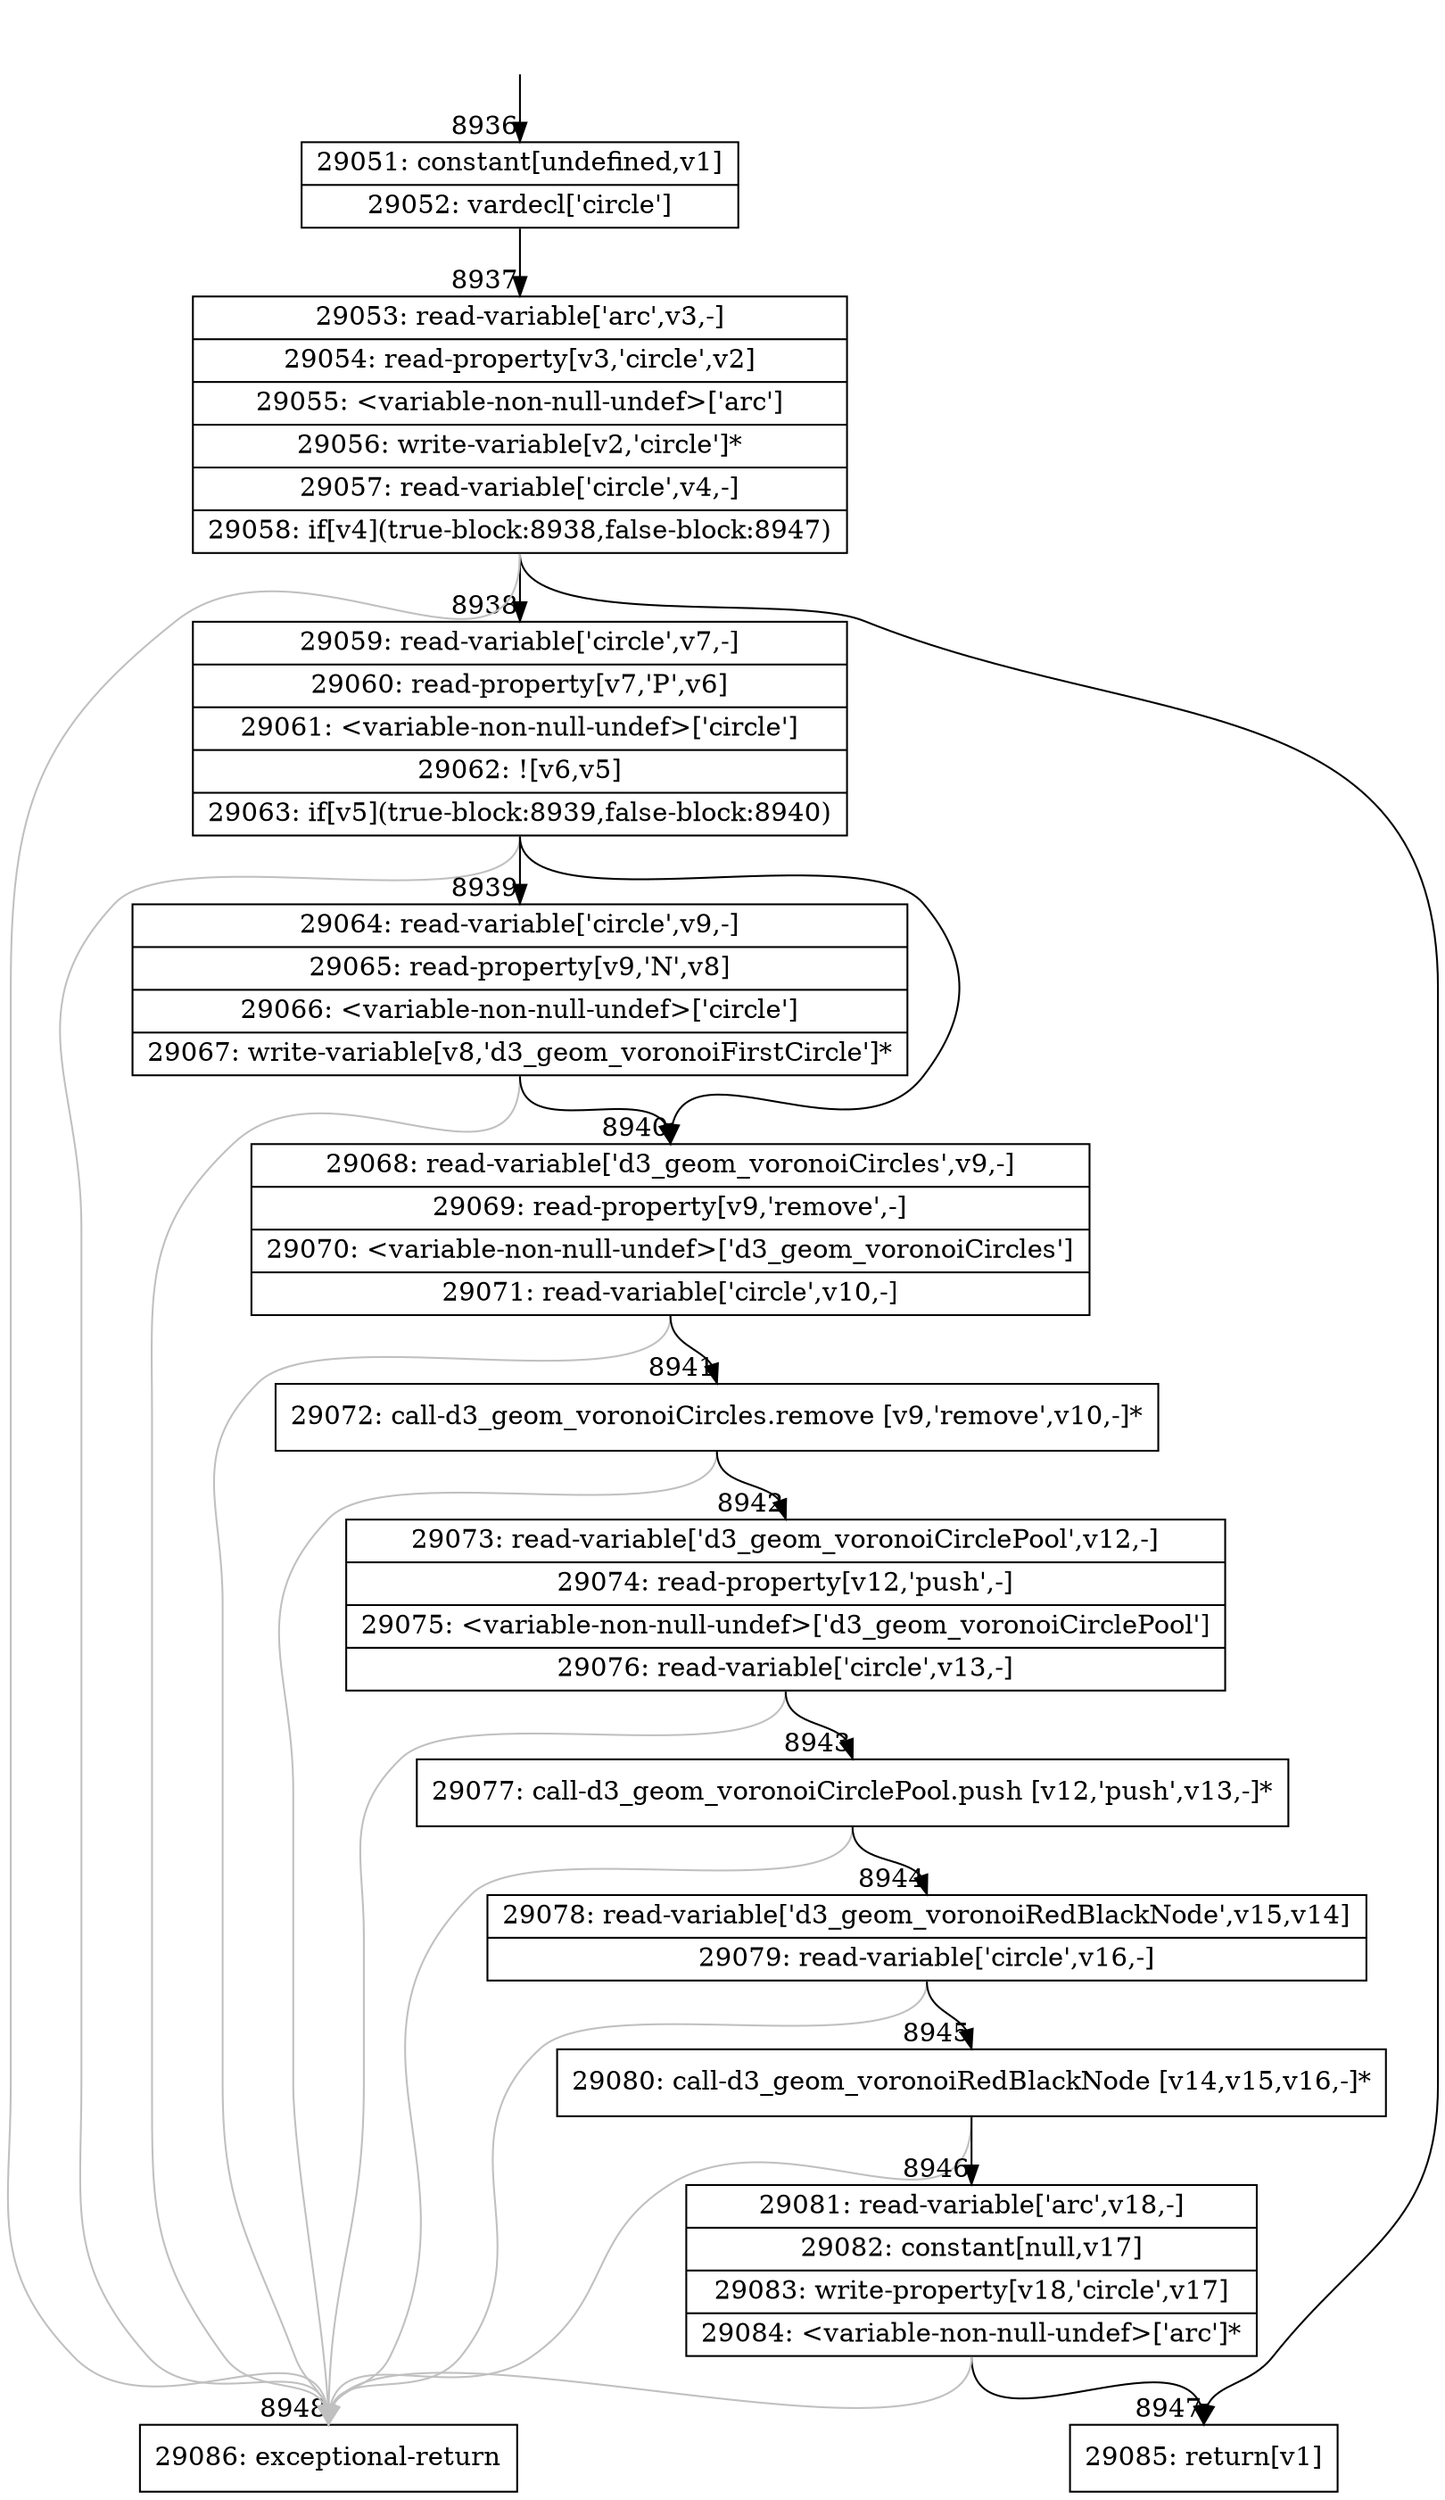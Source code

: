 digraph {
rankdir="TD"
BB_entry834[shape=none,label=""];
BB_entry834 -> BB8936 [tailport=s, headport=n, headlabel="    8936"]
BB8936 [shape=record label="{29051: constant[undefined,v1]|29052: vardecl['circle']}" ] 
BB8936 -> BB8937 [tailport=s, headport=n, headlabel="      8937"]
BB8937 [shape=record label="{29053: read-variable['arc',v3,-]|29054: read-property[v3,'circle',v2]|29055: \<variable-non-null-undef\>['arc']|29056: write-variable[v2,'circle']*|29057: read-variable['circle',v4,-]|29058: if[v4](true-block:8938,false-block:8947)}" ] 
BB8937 -> BB8938 [tailport=s, headport=n, headlabel="      8938"]
BB8937 -> BB8947 [tailport=s, headport=n, headlabel="      8947"]
BB8937 -> BB8948 [tailport=s, headport=n, color=gray, headlabel="      8948"]
BB8938 [shape=record label="{29059: read-variable['circle',v7,-]|29060: read-property[v7,'P',v6]|29061: \<variable-non-null-undef\>['circle']|29062: ![v6,v5]|29063: if[v5](true-block:8939,false-block:8940)}" ] 
BB8938 -> BB8939 [tailport=s, headport=n, headlabel="      8939"]
BB8938 -> BB8940 [tailport=s, headport=n, headlabel="      8940"]
BB8938 -> BB8948 [tailport=s, headport=n, color=gray]
BB8939 [shape=record label="{29064: read-variable['circle',v9,-]|29065: read-property[v9,'N',v8]|29066: \<variable-non-null-undef\>['circle']|29067: write-variable[v8,'d3_geom_voronoiFirstCircle']*}" ] 
BB8939 -> BB8940 [tailport=s, headport=n]
BB8939 -> BB8948 [tailport=s, headport=n, color=gray]
BB8940 [shape=record label="{29068: read-variable['d3_geom_voronoiCircles',v9,-]|29069: read-property[v9,'remove',-]|29070: \<variable-non-null-undef\>['d3_geom_voronoiCircles']|29071: read-variable['circle',v10,-]}" ] 
BB8940 -> BB8941 [tailport=s, headport=n, headlabel="      8941"]
BB8940 -> BB8948 [tailport=s, headport=n, color=gray]
BB8941 [shape=record label="{29072: call-d3_geom_voronoiCircles.remove [v9,'remove',v10,-]*}" ] 
BB8941 -> BB8942 [tailport=s, headport=n, headlabel="      8942"]
BB8941 -> BB8948 [tailport=s, headport=n, color=gray]
BB8942 [shape=record label="{29073: read-variable['d3_geom_voronoiCirclePool',v12,-]|29074: read-property[v12,'push',-]|29075: \<variable-non-null-undef\>['d3_geom_voronoiCirclePool']|29076: read-variable['circle',v13,-]}" ] 
BB8942 -> BB8943 [tailport=s, headport=n, headlabel="      8943"]
BB8942 -> BB8948 [tailport=s, headport=n, color=gray]
BB8943 [shape=record label="{29077: call-d3_geom_voronoiCirclePool.push [v12,'push',v13,-]*}" ] 
BB8943 -> BB8944 [tailport=s, headport=n, headlabel="      8944"]
BB8943 -> BB8948 [tailport=s, headport=n, color=gray]
BB8944 [shape=record label="{29078: read-variable['d3_geom_voronoiRedBlackNode',v15,v14]|29079: read-variable['circle',v16,-]}" ] 
BB8944 -> BB8945 [tailport=s, headport=n, headlabel="      8945"]
BB8944 -> BB8948 [tailport=s, headport=n, color=gray]
BB8945 [shape=record label="{29080: call-d3_geom_voronoiRedBlackNode [v14,v15,v16,-]*}" ] 
BB8945 -> BB8946 [tailport=s, headport=n, headlabel="      8946"]
BB8945 -> BB8948 [tailport=s, headport=n, color=gray]
BB8946 [shape=record label="{29081: read-variable['arc',v18,-]|29082: constant[null,v17]|29083: write-property[v18,'circle',v17]|29084: \<variable-non-null-undef\>['arc']*}" ] 
BB8946 -> BB8947 [tailport=s, headport=n]
BB8946 -> BB8948 [tailport=s, headport=n, color=gray]
BB8947 [shape=record label="{29085: return[v1]}" ] 
BB8948 [shape=record label="{29086: exceptional-return}" ] 
//#$~ 5109
}
